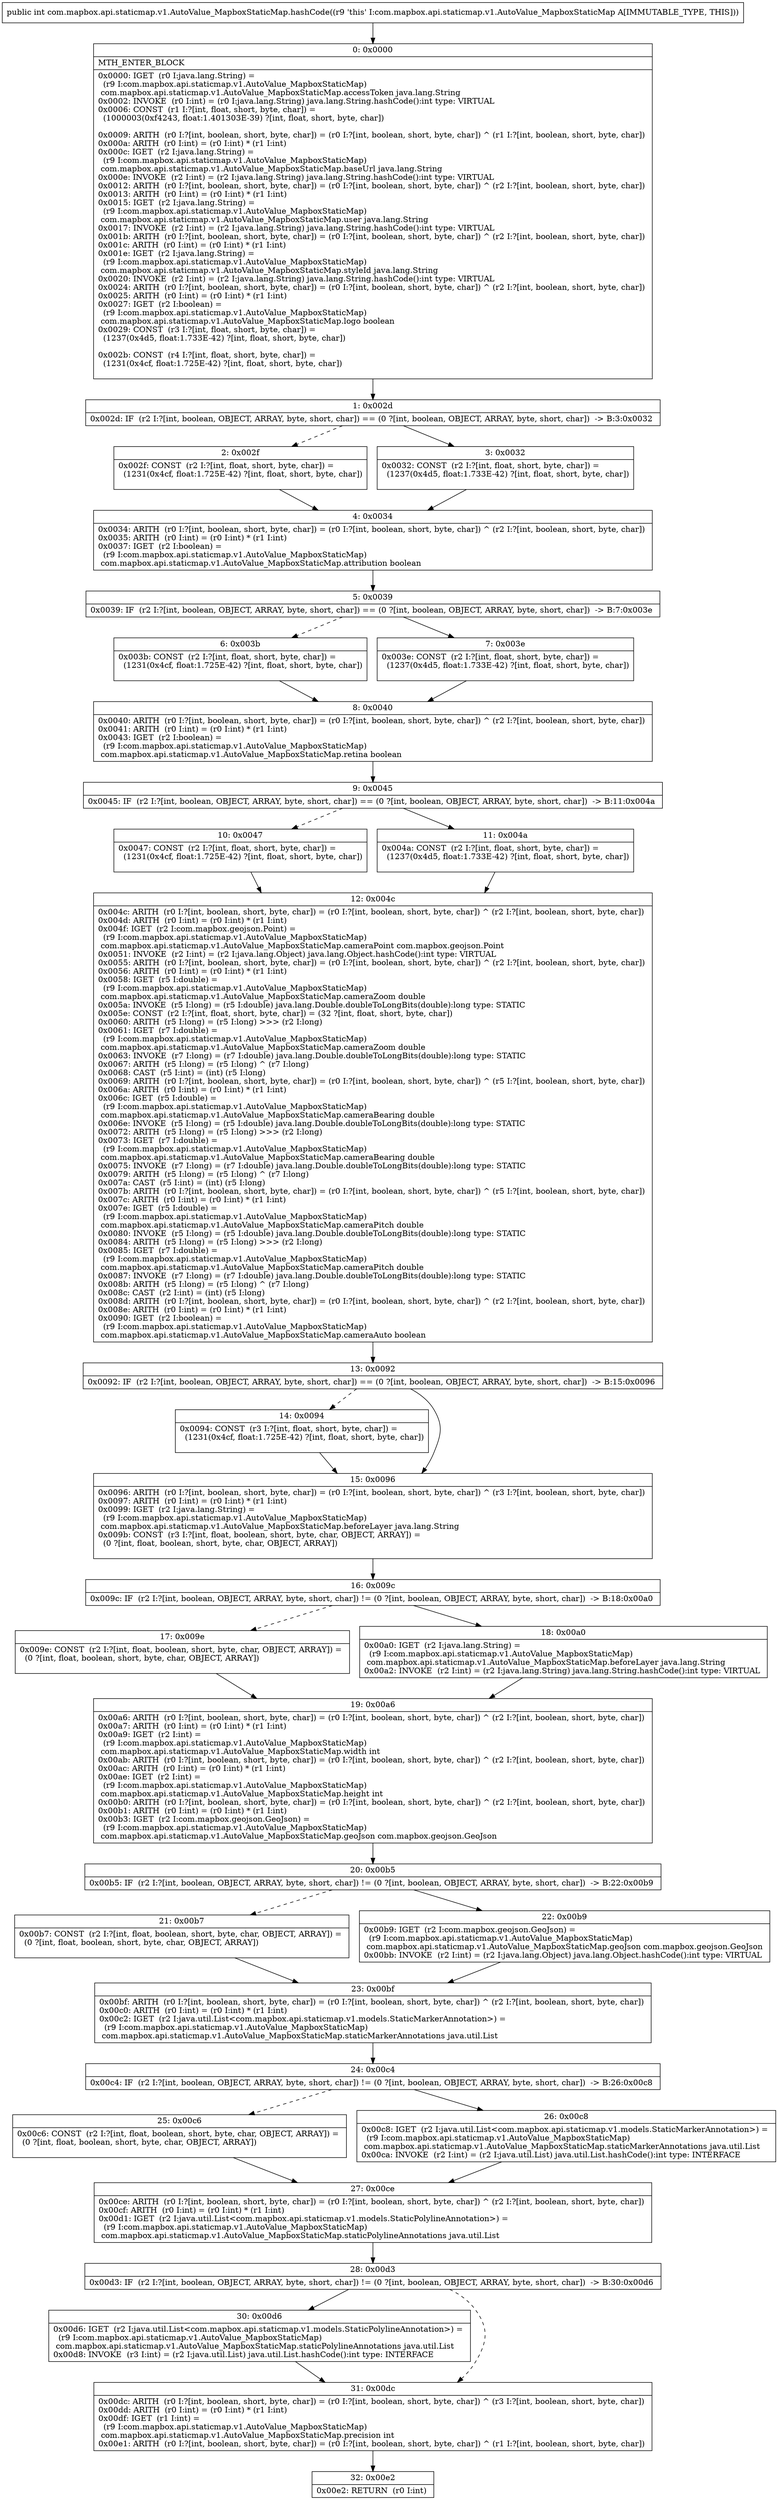 digraph "CFG forcom.mapbox.api.staticmap.v1.AutoValue_MapboxStaticMap.hashCode()I" {
Node_0 [shape=record,label="{0\:\ 0x0000|MTH_ENTER_BLOCK\l|0x0000: IGET  (r0 I:java.lang.String) = \l  (r9 I:com.mapbox.api.staticmap.v1.AutoValue_MapboxStaticMap)\l com.mapbox.api.staticmap.v1.AutoValue_MapboxStaticMap.accessToken java.lang.String \l0x0002: INVOKE  (r0 I:int) = (r0 I:java.lang.String) java.lang.String.hashCode():int type: VIRTUAL \l0x0006: CONST  (r1 I:?[int, float, short, byte, char]) = \l  (1000003(0xf4243, float:1.401303E\-39) ?[int, float, short, byte, char])\l \l0x0009: ARITH  (r0 I:?[int, boolean, short, byte, char]) = (r0 I:?[int, boolean, short, byte, char]) ^ (r1 I:?[int, boolean, short, byte, char]) \l0x000a: ARITH  (r0 I:int) = (r0 I:int) * (r1 I:int) \l0x000c: IGET  (r2 I:java.lang.String) = \l  (r9 I:com.mapbox.api.staticmap.v1.AutoValue_MapboxStaticMap)\l com.mapbox.api.staticmap.v1.AutoValue_MapboxStaticMap.baseUrl java.lang.String \l0x000e: INVOKE  (r2 I:int) = (r2 I:java.lang.String) java.lang.String.hashCode():int type: VIRTUAL \l0x0012: ARITH  (r0 I:?[int, boolean, short, byte, char]) = (r0 I:?[int, boolean, short, byte, char]) ^ (r2 I:?[int, boolean, short, byte, char]) \l0x0013: ARITH  (r0 I:int) = (r0 I:int) * (r1 I:int) \l0x0015: IGET  (r2 I:java.lang.String) = \l  (r9 I:com.mapbox.api.staticmap.v1.AutoValue_MapboxStaticMap)\l com.mapbox.api.staticmap.v1.AutoValue_MapboxStaticMap.user java.lang.String \l0x0017: INVOKE  (r2 I:int) = (r2 I:java.lang.String) java.lang.String.hashCode():int type: VIRTUAL \l0x001b: ARITH  (r0 I:?[int, boolean, short, byte, char]) = (r0 I:?[int, boolean, short, byte, char]) ^ (r2 I:?[int, boolean, short, byte, char]) \l0x001c: ARITH  (r0 I:int) = (r0 I:int) * (r1 I:int) \l0x001e: IGET  (r2 I:java.lang.String) = \l  (r9 I:com.mapbox.api.staticmap.v1.AutoValue_MapboxStaticMap)\l com.mapbox.api.staticmap.v1.AutoValue_MapboxStaticMap.styleId java.lang.String \l0x0020: INVOKE  (r2 I:int) = (r2 I:java.lang.String) java.lang.String.hashCode():int type: VIRTUAL \l0x0024: ARITH  (r0 I:?[int, boolean, short, byte, char]) = (r0 I:?[int, boolean, short, byte, char]) ^ (r2 I:?[int, boolean, short, byte, char]) \l0x0025: ARITH  (r0 I:int) = (r0 I:int) * (r1 I:int) \l0x0027: IGET  (r2 I:boolean) = \l  (r9 I:com.mapbox.api.staticmap.v1.AutoValue_MapboxStaticMap)\l com.mapbox.api.staticmap.v1.AutoValue_MapboxStaticMap.logo boolean \l0x0029: CONST  (r3 I:?[int, float, short, byte, char]) = \l  (1237(0x4d5, float:1.733E\-42) ?[int, float, short, byte, char])\l \l0x002b: CONST  (r4 I:?[int, float, short, byte, char]) = \l  (1231(0x4cf, float:1.725E\-42) ?[int, float, short, byte, char])\l \l}"];
Node_1 [shape=record,label="{1\:\ 0x002d|0x002d: IF  (r2 I:?[int, boolean, OBJECT, ARRAY, byte, short, char]) == (0 ?[int, boolean, OBJECT, ARRAY, byte, short, char])  \-\> B:3:0x0032 \l}"];
Node_2 [shape=record,label="{2\:\ 0x002f|0x002f: CONST  (r2 I:?[int, float, short, byte, char]) = \l  (1231(0x4cf, float:1.725E\-42) ?[int, float, short, byte, char])\l \l}"];
Node_3 [shape=record,label="{3\:\ 0x0032|0x0032: CONST  (r2 I:?[int, float, short, byte, char]) = \l  (1237(0x4d5, float:1.733E\-42) ?[int, float, short, byte, char])\l \l}"];
Node_4 [shape=record,label="{4\:\ 0x0034|0x0034: ARITH  (r0 I:?[int, boolean, short, byte, char]) = (r0 I:?[int, boolean, short, byte, char]) ^ (r2 I:?[int, boolean, short, byte, char]) \l0x0035: ARITH  (r0 I:int) = (r0 I:int) * (r1 I:int) \l0x0037: IGET  (r2 I:boolean) = \l  (r9 I:com.mapbox.api.staticmap.v1.AutoValue_MapboxStaticMap)\l com.mapbox.api.staticmap.v1.AutoValue_MapboxStaticMap.attribution boolean \l}"];
Node_5 [shape=record,label="{5\:\ 0x0039|0x0039: IF  (r2 I:?[int, boolean, OBJECT, ARRAY, byte, short, char]) == (0 ?[int, boolean, OBJECT, ARRAY, byte, short, char])  \-\> B:7:0x003e \l}"];
Node_6 [shape=record,label="{6\:\ 0x003b|0x003b: CONST  (r2 I:?[int, float, short, byte, char]) = \l  (1231(0x4cf, float:1.725E\-42) ?[int, float, short, byte, char])\l \l}"];
Node_7 [shape=record,label="{7\:\ 0x003e|0x003e: CONST  (r2 I:?[int, float, short, byte, char]) = \l  (1237(0x4d5, float:1.733E\-42) ?[int, float, short, byte, char])\l \l}"];
Node_8 [shape=record,label="{8\:\ 0x0040|0x0040: ARITH  (r0 I:?[int, boolean, short, byte, char]) = (r0 I:?[int, boolean, short, byte, char]) ^ (r2 I:?[int, boolean, short, byte, char]) \l0x0041: ARITH  (r0 I:int) = (r0 I:int) * (r1 I:int) \l0x0043: IGET  (r2 I:boolean) = \l  (r9 I:com.mapbox.api.staticmap.v1.AutoValue_MapboxStaticMap)\l com.mapbox.api.staticmap.v1.AutoValue_MapboxStaticMap.retina boolean \l}"];
Node_9 [shape=record,label="{9\:\ 0x0045|0x0045: IF  (r2 I:?[int, boolean, OBJECT, ARRAY, byte, short, char]) == (0 ?[int, boolean, OBJECT, ARRAY, byte, short, char])  \-\> B:11:0x004a \l}"];
Node_10 [shape=record,label="{10\:\ 0x0047|0x0047: CONST  (r2 I:?[int, float, short, byte, char]) = \l  (1231(0x4cf, float:1.725E\-42) ?[int, float, short, byte, char])\l \l}"];
Node_11 [shape=record,label="{11\:\ 0x004a|0x004a: CONST  (r2 I:?[int, float, short, byte, char]) = \l  (1237(0x4d5, float:1.733E\-42) ?[int, float, short, byte, char])\l \l}"];
Node_12 [shape=record,label="{12\:\ 0x004c|0x004c: ARITH  (r0 I:?[int, boolean, short, byte, char]) = (r0 I:?[int, boolean, short, byte, char]) ^ (r2 I:?[int, boolean, short, byte, char]) \l0x004d: ARITH  (r0 I:int) = (r0 I:int) * (r1 I:int) \l0x004f: IGET  (r2 I:com.mapbox.geojson.Point) = \l  (r9 I:com.mapbox.api.staticmap.v1.AutoValue_MapboxStaticMap)\l com.mapbox.api.staticmap.v1.AutoValue_MapboxStaticMap.cameraPoint com.mapbox.geojson.Point \l0x0051: INVOKE  (r2 I:int) = (r2 I:java.lang.Object) java.lang.Object.hashCode():int type: VIRTUAL \l0x0055: ARITH  (r0 I:?[int, boolean, short, byte, char]) = (r0 I:?[int, boolean, short, byte, char]) ^ (r2 I:?[int, boolean, short, byte, char]) \l0x0056: ARITH  (r0 I:int) = (r0 I:int) * (r1 I:int) \l0x0058: IGET  (r5 I:double) = \l  (r9 I:com.mapbox.api.staticmap.v1.AutoValue_MapboxStaticMap)\l com.mapbox.api.staticmap.v1.AutoValue_MapboxStaticMap.cameraZoom double \l0x005a: INVOKE  (r5 I:long) = (r5 I:double) java.lang.Double.doubleToLongBits(double):long type: STATIC \l0x005e: CONST  (r2 I:?[int, float, short, byte, char]) = (32 ?[int, float, short, byte, char]) \l0x0060: ARITH  (r5 I:long) = (r5 I:long) \>\>\> (r2 I:long) \l0x0061: IGET  (r7 I:double) = \l  (r9 I:com.mapbox.api.staticmap.v1.AutoValue_MapboxStaticMap)\l com.mapbox.api.staticmap.v1.AutoValue_MapboxStaticMap.cameraZoom double \l0x0063: INVOKE  (r7 I:long) = (r7 I:double) java.lang.Double.doubleToLongBits(double):long type: STATIC \l0x0067: ARITH  (r5 I:long) = (r5 I:long) ^ (r7 I:long) \l0x0068: CAST  (r5 I:int) = (int) (r5 I:long) \l0x0069: ARITH  (r0 I:?[int, boolean, short, byte, char]) = (r0 I:?[int, boolean, short, byte, char]) ^ (r5 I:?[int, boolean, short, byte, char]) \l0x006a: ARITH  (r0 I:int) = (r0 I:int) * (r1 I:int) \l0x006c: IGET  (r5 I:double) = \l  (r9 I:com.mapbox.api.staticmap.v1.AutoValue_MapboxStaticMap)\l com.mapbox.api.staticmap.v1.AutoValue_MapboxStaticMap.cameraBearing double \l0x006e: INVOKE  (r5 I:long) = (r5 I:double) java.lang.Double.doubleToLongBits(double):long type: STATIC \l0x0072: ARITH  (r5 I:long) = (r5 I:long) \>\>\> (r2 I:long) \l0x0073: IGET  (r7 I:double) = \l  (r9 I:com.mapbox.api.staticmap.v1.AutoValue_MapboxStaticMap)\l com.mapbox.api.staticmap.v1.AutoValue_MapboxStaticMap.cameraBearing double \l0x0075: INVOKE  (r7 I:long) = (r7 I:double) java.lang.Double.doubleToLongBits(double):long type: STATIC \l0x0079: ARITH  (r5 I:long) = (r5 I:long) ^ (r7 I:long) \l0x007a: CAST  (r5 I:int) = (int) (r5 I:long) \l0x007b: ARITH  (r0 I:?[int, boolean, short, byte, char]) = (r0 I:?[int, boolean, short, byte, char]) ^ (r5 I:?[int, boolean, short, byte, char]) \l0x007c: ARITH  (r0 I:int) = (r0 I:int) * (r1 I:int) \l0x007e: IGET  (r5 I:double) = \l  (r9 I:com.mapbox.api.staticmap.v1.AutoValue_MapboxStaticMap)\l com.mapbox.api.staticmap.v1.AutoValue_MapboxStaticMap.cameraPitch double \l0x0080: INVOKE  (r5 I:long) = (r5 I:double) java.lang.Double.doubleToLongBits(double):long type: STATIC \l0x0084: ARITH  (r5 I:long) = (r5 I:long) \>\>\> (r2 I:long) \l0x0085: IGET  (r7 I:double) = \l  (r9 I:com.mapbox.api.staticmap.v1.AutoValue_MapboxStaticMap)\l com.mapbox.api.staticmap.v1.AutoValue_MapboxStaticMap.cameraPitch double \l0x0087: INVOKE  (r7 I:long) = (r7 I:double) java.lang.Double.doubleToLongBits(double):long type: STATIC \l0x008b: ARITH  (r5 I:long) = (r5 I:long) ^ (r7 I:long) \l0x008c: CAST  (r2 I:int) = (int) (r5 I:long) \l0x008d: ARITH  (r0 I:?[int, boolean, short, byte, char]) = (r0 I:?[int, boolean, short, byte, char]) ^ (r2 I:?[int, boolean, short, byte, char]) \l0x008e: ARITH  (r0 I:int) = (r0 I:int) * (r1 I:int) \l0x0090: IGET  (r2 I:boolean) = \l  (r9 I:com.mapbox.api.staticmap.v1.AutoValue_MapboxStaticMap)\l com.mapbox.api.staticmap.v1.AutoValue_MapboxStaticMap.cameraAuto boolean \l}"];
Node_13 [shape=record,label="{13\:\ 0x0092|0x0092: IF  (r2 I:?[int, boolean, OBJECT, ARRAY, byte, short, char]) == (0 ?[int, boolean, OBJECT, ARRAY, byte, short, char])  \-\> B:15:0x0096 \l}"];
Node_14 [shape=record,label="{14\:\ 0x0094|0x0094: CONST  (r3 I:?[int, float, short, byte, char]) = \l  (1231(0x4cf, float:1.725E\-42) ?[int, float, short, byte, char])\l \l}"];
Node_15 [shape=record,label="{15\:\ 0x0096|0x0096: ARITH  (r0 I:?[int, boolean, short, byte, char]) = (r0 I:?[int, boolean, short, byte, char]) ^ (r3 I:?[int, boolean, short, byte, char]) \l0x0097: ARITH  (r0 I:int) = (r0 I:int) * (r1 I:int) \l0x0099: IGET  (r2 I:java.lang.String) = \l  (r9 I:com.mapbox.api.staticmap.v1.AutoValue_MapboxStaticMap)\l com.mapbox.api.staticmap.v1.AutoValue_MapboxStaticMap.beforeLayer java.lang.String \l0x009b: CONST  (r3 I:?[int, float, boolean, short, byte, char, OBJECT, ARRAY]) = \l  (0 ?[int, float, boolean, short, byte, char, OBJECT, ARRAY])\l \l}"];
Node_16 [shape=record,label="{16\:\ 0x009c|0x009c: IF  (r2 I:?[int, boolean, OBJECT, ARRAY, byte, short, char]) != (0 ?[int, boolean, OBJECT, ARRAY, byte, short, char])  \-\> B:18:0x00a0 \l}"];
Node_17 [shape=record,label="{17\:\ 0x009e|0x009e: CONST  (r2 I:?[int, float, boolean, short, byte, char, OBJECT, ARRAY]) = \l  (0 ?[int, float, boolean, short, byte, char, OBJECT, ARRAY])\l \l}"];
Node_18 [shape=record,label="{18\:\ 0x00a0|0x00a0: IGET  (r2 I:java.lang.String) = \l  (r9 I:com.mapbox.api.staticmap.v1.AutoValue_MapboxStaticMap)\l com.mapbox.api.staticmap.v1.AutoValue_MapboxStaticMap.beforeLayer java.lang.String \l0x00a2: INVOKE  (r2 I:int) = (r2 I:java.lang.String) java.lang.String.hashCode():int type: VIRTUAL \l}"];
Node_19 [shape=record,label="{19\:\ 0x00a6|0x00a6: ARITH  (r0 I:?[int, boolean, short, byte, char]) = (r0 I:?[int, boolean, short, byte, char]) ^ (r2 I:?[int, boolean, short, byte, char]) \l0x00a7: ARITH  (r0 I:int) = (r0 I:int) * (r1 I:int) \l0x00a9: IGET  (r2 I:int) = \l  (r9 I:com.mapbox.api.staticmap.v1.AutoValue_MapboxStaticMap)\l com.mapbox.api.staticmap.v1.AutoValue_MapboxStaticMap.width int \l0x00ab: ARITH  (r0 I:?[int, boolean, short, byte, char]) = (r0 I:?[int, boolean, short, byte, char]) ^ (r2 I:?[int, boolean, short, byte, char]) \l0x00ac: ARITH  (r0 I:int) = (r0 I:int) * (r1 I:int) \l0x00ae: IGET  (r2 I:int) = \l  (r9 I:com.mapbox.api.staticmap.v1.AutoValue_MapboxStaticMap)\l com.mapbox.api.staticmap.v1.AutoValue_MapboxStaticMap.height int \l0x00b0: ARITH  (r0 I:?[int, boolean, short, byte, char]) = (r0 I:?[int, boolean, short, byte, char]) ^ (r2 I:?[int, boolean, short, byte, char]) \l0x00b1: ARITH  (r0 I:int) = (r0 I:int) * (r1 I:int) \l0x00b3: IGET  (r2 I:com.mapbox.geojson.GeoJson) = \l  (r9 I:com.mapbox.api.staticmap.v1.AutoValue_MapboxStaticMap)\l com.mapbox.api.staticmap.v1.AutoValue_MapboxStaticMap.geoJson com.mapbox.geojson.GeoJson \l}"];
Node_20 [shape=record,label="{20\:\ 0x00b5|0x00b5: IF  (r2 I:?[int, boolean, OBJECT, ARRAY, byte, short, char]) != (0 ?[int, boolean, OBJECT, ARRAY, byte, short, char])  \-\> B:22:0x00b9 \l}"];
Node_21 [shape=record,label="{21\:\ 0x00b7|0x00b7: CONST  (r2 I:?[int, float, boolean, short, byte, char, OBJECT, ARRAY]) = \l  (0 ?[int, float, boolean, short, byte, char, OBJECT, ARRAY])\l \l}"];
Node_22 [shape=record,label="{22\:\ 0x00b9|0x00b9: IGET  (r2 I:com.mapbox.geojson.GeoJson) = \l  (r9 I:com.mapbox.api.staticmap.v1.AutoValue_MapboxStaticMap)\l com.mapbox.api.staticmap.v1.AutoValue_MapboxStaticMap.geoJson com.mapbox.geojson.GeoJson \l0x00bb: INVOKE  (r2 I:int) = (r2 I:java.lang.Object) java.lang.Object.hashCode():int type: VIRTUAL \l}"];
Node_23 [shape=record,label="{23\:\ 0x00bf|0x00bf: ARITH  (r0 I:?[int, boolean, short, byte, char]) = (r0 I:?[int, boolean, short, byte, char]) ^ (r2 I:?[int, boolean, short, byte, char]) \l0x00c0: ARITH  (r0 I:int) = (r0 I:int) * (r1 I:int) \l0x00c2: IGET  (r2 I:java.util.List\<com.mapbox.api.staticmap.v1.models.StaticMarkerAnnotation\>) = \l  (r9 I:com.mapbox.api.staticmap.v1.AutoValue_MapboxStaticMap)\l com.mapbox.api.staticmap.v1.AutoValue_MapboxStaticMap.staticMarkerAnnotations java.util.List \l}"];
Node_24 [shape=record,label="{24\:\ 0x00c4|0x00c4: IF  (r2 I:?[int, boolean, OBJECT, ARRAY, byte, short, char]) != (0 ?[int, boolean, OBJECT, ARRAY, byte, short, char])  \-\> B:26:0x00c8 \l}"];
Node_25 [shape=record,label="{25\:\ 0x00c6|0x00c6: CONST  (r2 I:?[int, float, boolean, short, byte, char, OBJECT, ARRAY]) = \l  (0 ?[int, float, boolean, short, byte, char, OBJECT, ARRAY])\l \l}"];
Node_26 [shape=record,label="{26\:\ 0x00c8|0x00c8: IGET  (r2 I:java.util.List\<com.mapbox.api.staticmap.v1.models.StaticMarkerAnnotation\>) = \l  (r9 I:com.mapbox.api.staticmap.v1.AutoValue_MapboxStaticMap)\l com.mapbox.api.staticmap.v1.AutoValue_MapboxStaticMap.staticMarkerAnnotations java.util.List \l0x00ca: INVOKE  (r2 I:int) = (r2 I:java.util.List) java.util.List.hashCode():int type: INTERFACE \l}"];
Node_27 [shape=record,label="{27\:\ 0x00ce|0x00ce: ARITH  (r0 I:?[int, boolean, short, byte, char]) = (r0 I:?[int, boolean, short, byte, char]) ^ (r2 I:?[int, boolean, short, byte, char]) \l0x00cf: ARITH  (r0 I:int) = (r0 I:int) * (r1 I:int) \l0x00d1: IGET  (r2 I:java.util.List\<com.mapbox.api.staticmap.v1.models.StaticPolylineAnnotation\>) = \l  (r9 I:com.mapbox.api.staticmap.v1.AutoValue_MapboxStaticMap)\l com.mapbox.api.staticmap.v1.AutoValue_MapboxStaticMap.staticPolylineAnnotations java.util.List \l}"];
Node_28 [shape=record,label="{28\:\ 0x00d3|0x00d3: IF  (r2 I:?[int, boolean, OBJECT, ARRAY, byte, short, char]) != (0 ?[int, boolean, OBJECT, ARRAY, byte, short, char])  \-\> B:30:0x00d6 \l}"];
Node_30 [shape=record,label="{30\:\ 0x00d6|0x00d6: IGET  (r2 I:java.util.List\<com.mapbox.api.staticmap.v1.models.StaticPolylineAnnotation\>) = \l  (r9 I:com.mapbox.api.staticmap.v1.AutoValue_MapboxStaticMap)\l com.mapbox.api.staticmap.v1.AutoValue_MapboxStaticMap.staticPolylineAnnotations java.util.List \l0x00d8: INVOKE  (r3 I:int) = (r2 I:java.util.List) java.util.List.hashCode():int type: INTERFACE \l}"];
Node_31 [shape=record,label="{31\:\ 0x00dc|0x00dc: ARITH  (r0 I:?[int, boolean, short, byte, char]) = (r0 I:?[int, boolean, short, byte, char]) ^ (r3 I:?[int, boolean, short, byte, char]) \l0x00dd: ARITH  (r0 I:int) = (r0 I:int) * (r1 I:int) \l0x00df: IGET  (r1 I:int) = \l  (r9 I:com.mapbox.api.staticmap.v1.AutoValue_MapboxStaticMap)\l com.mapbox.api.staticmap.v1.AutoValue_MapboxStaticMap.precision int \l0x00e1: ARITH  (r0 I:?[int, boolean, short, byte, char]) = (r0 I:?[int, boolean, short, byte, char]) ^ (r1 I:?[int, boolean, short, byte, char]) \l}"];
Node_32 [shape=record,label="{32\:\ 0x00e2|0x00e2: RETURN  (r0 I:int) \l}"];
MethodNode[shape=record,label="{public int com.mapbox.api.staticmap.v1.AutoValue_MapboxStaticMap.hashCode((r9 'this' I:com.mapbox.api.staticmap.v1.AutoValue_MapboxStaticMap A[IMMUTABLE_TYPE, THIS])) }"];
MethodNode -> Node_0;
Node_0 -> Node_1;
Node_1 -> Node_2[style=dashed];
Node_1 -> Node_3;
Node_2 -> Node_4;
Node_3 -> Node_4;
Node_4 -> Node_5;
Node_5 -> Node_6[style=dashed];
Node_5 -> Node_7;
Node_6 -> Node_8;
Node_7 -> Node_8;
Node_8 -> Node_9;
Node_9 -> Node_10[style=dashed];
Node_9 -> Node_11;
Node_10 -> Node_12;
Node_11 -> Node_12;
Node_12 -> Node_13;
Node_13 -> Node_14[style=dashed];
Node_13 -> Node_15;
Node_14 -> Node_15;
Node_15 -> Node_16;
Node_16 -> Node_17[style=dashed];
Node_16 -> Node_18;
Node_17 -> Node_19;
Node_18 -> Node_19;
Node_19 -> Node_20;
Node_20 -> Node_21[style=dashed];
Node_20 -> Node_22;
Node_21 -> Node_23;
Node_22 -> Node_23;
Node_23 -> Node_24;
Node_24 -> Node_25[style=dashed];
Node_24 -> Node_26;
Node_25 -> Node_27;
Node_26 -> Node_27;
Node_27 -> Node_28;
Node_28 -> Node_30;
Node_28 -> Node_31[style=dashed];
Node_30 -> Node_31;
Node_31 -> Node_32;
}

